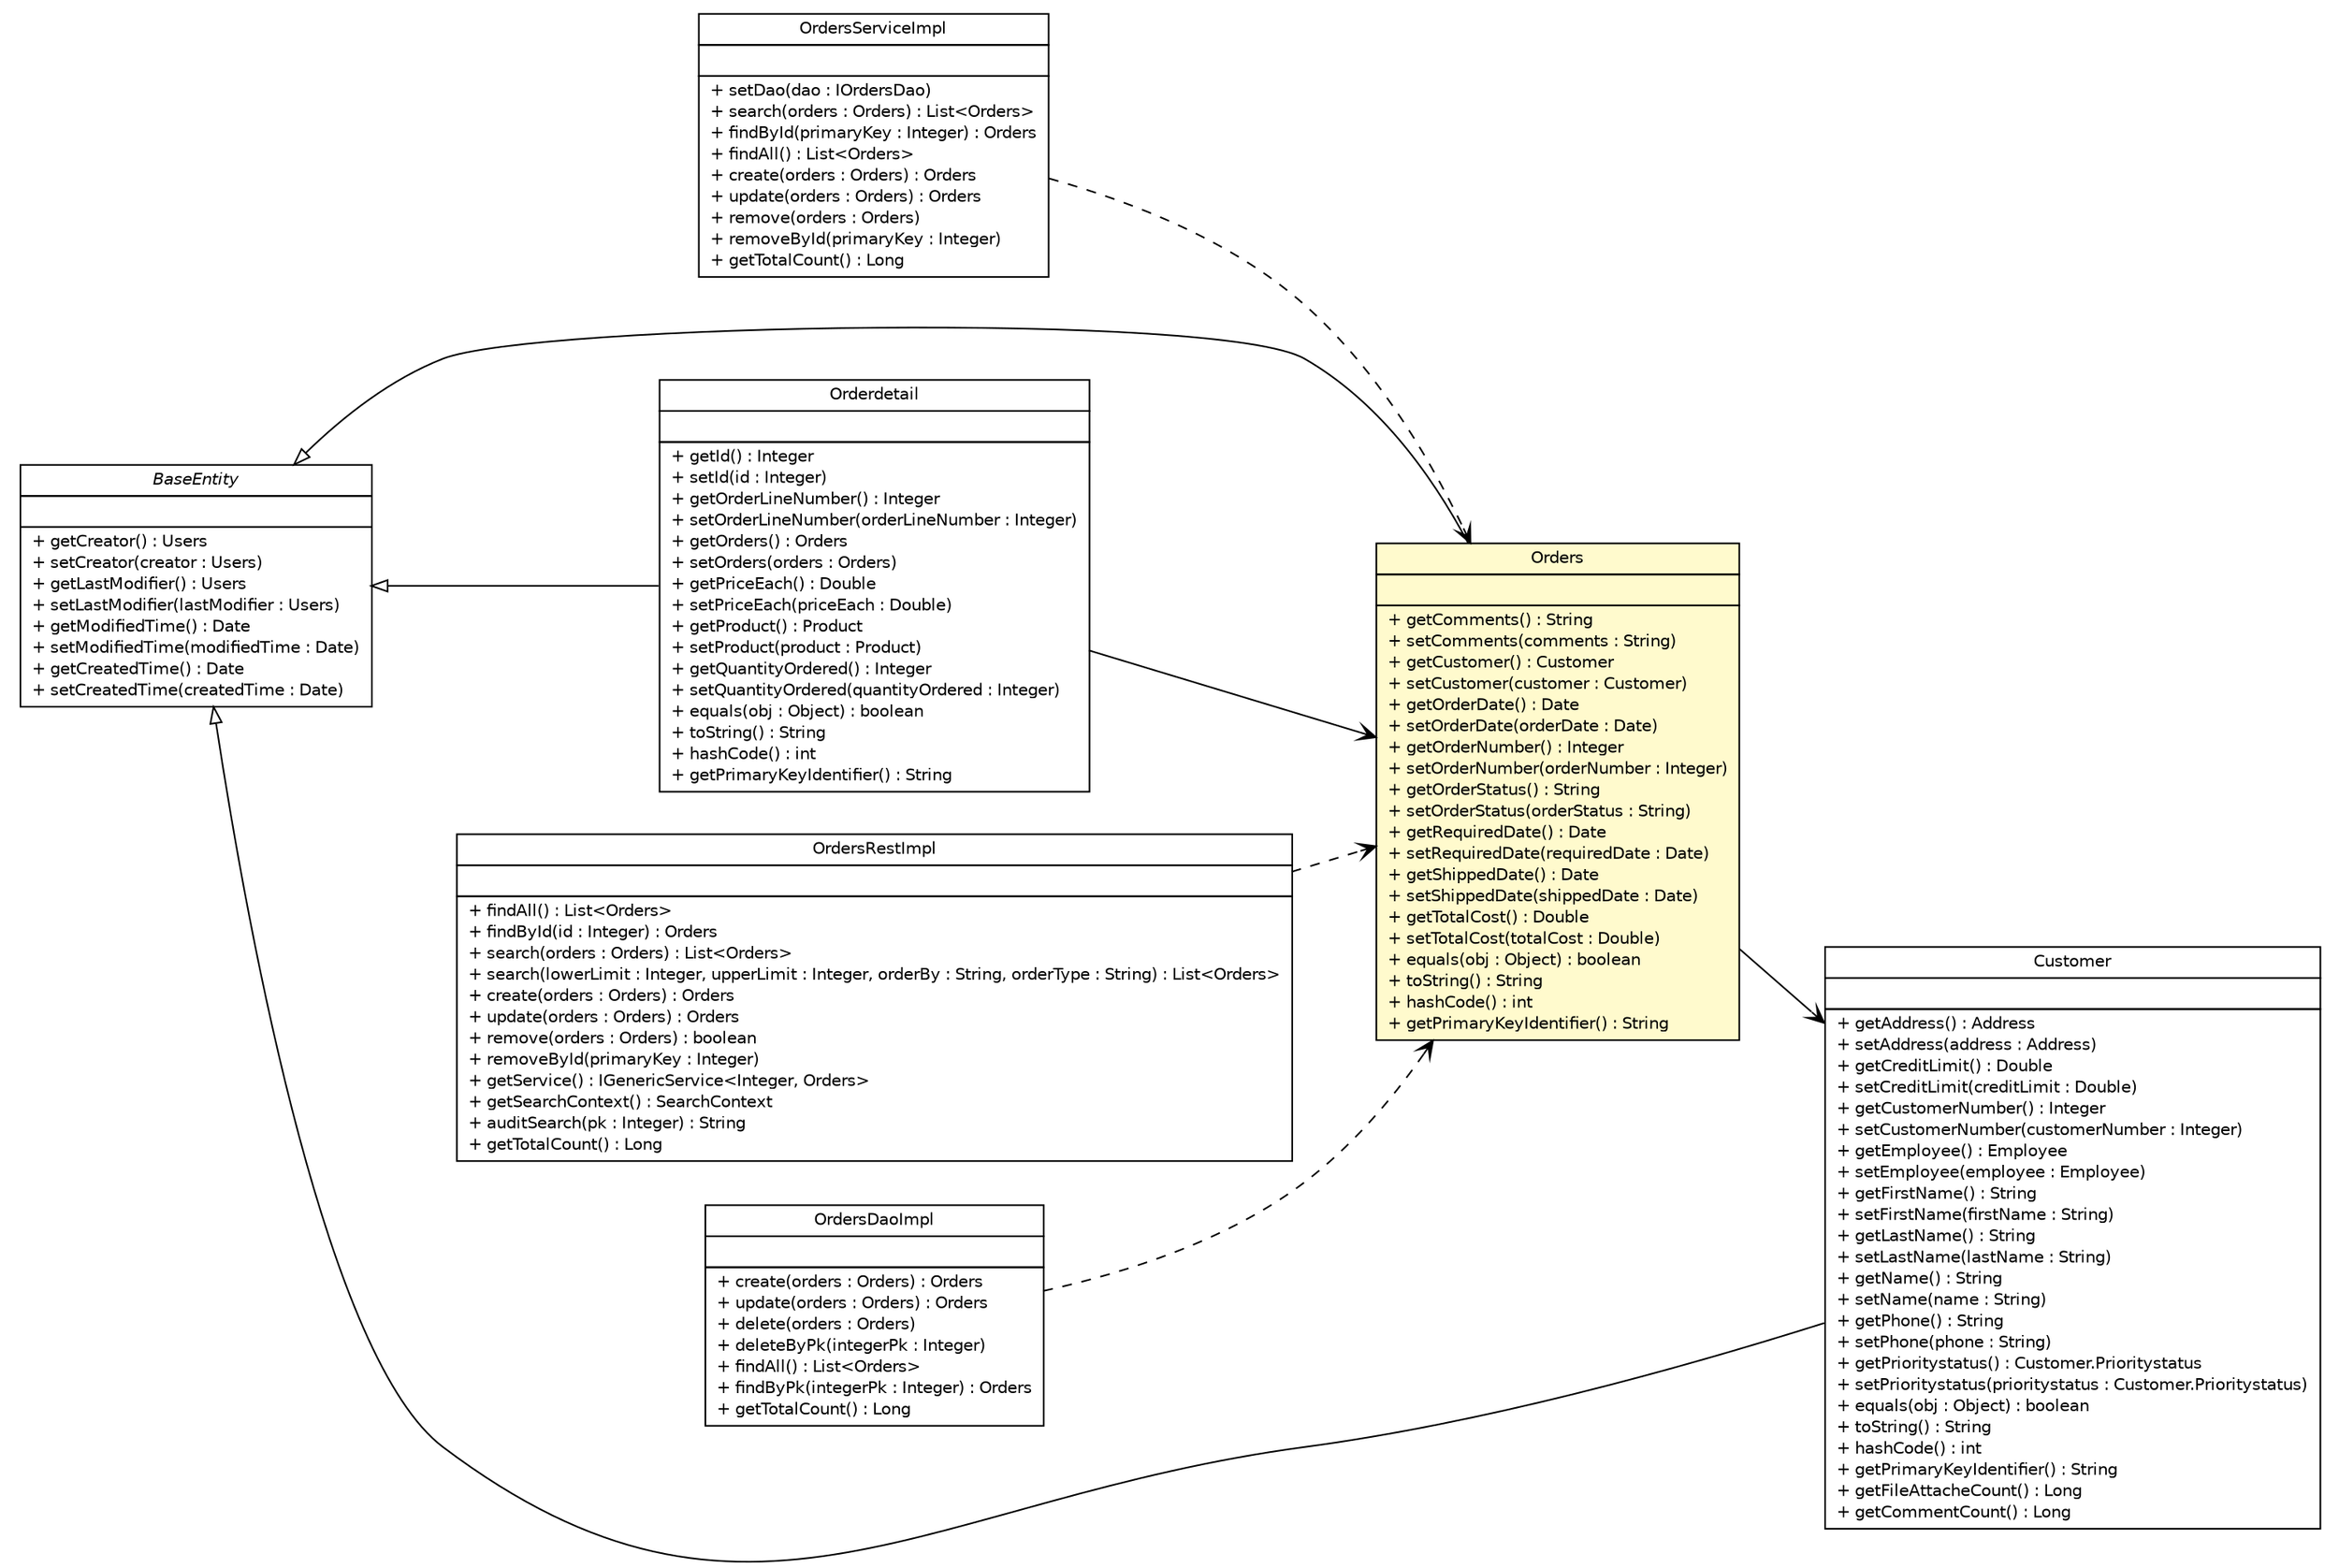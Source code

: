 #!/usr/local/bin/dot
#
# Class diagram 
# Generated by UMLGraph version 5.1 (http://www.umlgraph.org/)
#

digraph G {
	edge [fontname="Helvetica",fontsize=10,labelfontname="Helvetica",labelfontsize=10];
	node [fontname="Helvetica",fontsize=10,shape=plaintext];
	nodesep=0.25;
	ranksep=0.5;
	rankdir=LR;
	// com.inn.headstartdemo.service.impl.OrdersServiceImpl
	c47282 [label=<<table title="com.inn.headstartdemo.service.impl.OrdersServiceImpl" border="0" cellborder="1" cellspacing="0" cellpadding="2" port="p" href="../service/impl/OrdersServiceImpl.html">
		<tr><td><table border="0" cellspacing="0" cellpadding="1">
<tr><td align="center" balign="center"> OrdersServiceImpl </td></tr>
		</table></td></tr>
		<tr><td><table border="0" cellspacing="0" cellpadding="1">
<tr><td align="left" balign="left">  </td></tr>
		</table></td></tr>
		<tr><td><table border="0" cellspacing="0" cellpadding="1">
<tr><td align="left" balign="left"> + setDao(dao : IOrdersDao) </td></tr>
<tr><td align="left" balign="left"> + search(orders : Orders) : List&lt;Orders&gt; </td></tr>
<tr><td align="left" balign="left"> + findById(primaryKey : Integer) : Orders </td></tr>
<tr><td align="left" balign="left"> + findAll() : List&lt;Orders&gt; </td></tr>
<tr><td align="left" balign="left"> + create(orders : Orders) : Orders </td></tr>
<tr><td align="left" balign="left"> + update(orders : Orders) : Orders </td></tr>
<tr><td align="left" balign="left"> + remove(orders : Orders) </td></tr>
<tr><td align="left" balign="left"> + removeById(primaryKey : Integer) </td></tr>
<tr><td align="left" balign="left"> + getTotalCount() : Long </td></tr>
		</table></td></tr>
		</table>>, fontname="Helvetica", fontcolor="black", fontsize=10.0];
	// com.inn.headstartdemo.rest.impl.OrdersRestImpl
	c47322 [label=<<table title="com.inn.headstartdemo.rest.impl.OrdersRestImpl" border="0" cellborder="1" cellspacing="0" cellpadding="2" port="p" href="../rest/impl/OrdersRestImpl.html">
		<tr><td><table border="0" cellspacing="0" cellpadding="1">
<tr><td align="center" balign="center"> OrdersRestImpl </td></tr>
		</table></td></tr>
		<tr><td><table border="0" cellspacing="0" cellpadding="1">
<tr><td align="left" balign="left">  </td></tr>
		</table></td></tr>
		<tr><td><table border="0" cellspacing="0" cellpadding="1">
<tr><td align="left" balign="left"> + findAll() : List&lt;Orders&gt; </td></tr>
<tr><td align="left" balign="left"> + findById(id : Integer) : Orders </td></tr>
<tr><td align="left" balign="left"> + search(orders : Orders) : List&lt;Orders&gt; </td></tr>
<tr><td align="left" balign="left"> + search(lowerLimit : Integer, upperLimit : Integer, orderBy : String, orderType : String) : List&lt;Orders&gt; </td></tr>
<tr><td align="left" balign="left"> + create(orders : Orders) : Orders </td></tr>
<tr><td align="left" balign="left"> + update(orders : Orders) : Orders </td></tr>
<tr><td align="left" balign="left"> + remove(orders : Orders) : boolean </td></tr>
<tr><td align="left" balign="left"> + removeById(primaryKey : Integer) </td></tr>
<tr><td align="left" balign="left"> + getService() : IGenericService&lt;Integer, Orders&gt; </td></tr>
<tr><td align="left" balign="left"> + getSearchContext() : SearchContext </td></tr>
<tr><td align="left" balign="left"> + auditSearch(pk : Integer) : String </td></tr>
<tr><td align="left" balign="left"> + getTotalCount() : Long </td></tr>
		</table></td></tr>
		</table>>, fontname="Helvetica", fontcolor="black", fontsize=10.0];
	// com.inn.headstartdemo.model.Orders
	c47352 [label=<<table title="com.inn.headstartdemo.model.Orders" border="0" cellborder="1" cellspacing="0" cellpadding="2" port="p" bgcolor="lemonChiffon" href="./Orders.html">
		<tr><td><table border="0" cellspacing="0" cellpadding="1">
<tr><td align="center" balign="center"> Orders </td></tr>
		</table></td></tr>
		<tr><td><table border="0" cellspacing="0" cellpadding="1">
<tr><td align="left" balign="left">  </td></tr>
		</table></td></tr>
		<tr><td><table border="0" cellspacing="0" cellpadding="1">
<tr><td align="left" balign="left"> + getComments() : String </td></tr>
<tr><td align="left" balign="left"> + setComments(comments : String) </td></tr>
<tr><td align="left" balign="left"> + getCustomer() : Customer </td></tr>
<tr><td align="left" balign="left"> + setCustomer(customer : Customer) </td></tr>
<tr><td align="left" balign="left"> + getOrderDate() : Date </td></tr>
<tr><td align="left" balign="left"> + setOrderDate(orderDate : Date) </td></tr>
<tr><td align="left" balign="left"> + getOrderNumber() : Integer </td></tr>
<tr><td align="left" balign="left"> + setOrderNumber(orderNumber : Integer) </td></tr>
<tr><td align="left" balign="left"> + getOrderStatus() : String </td></tr>
<tr><td align="left" balign="left"> + setOrderStatus(orderStatus : String) </td></tr>
<tr><td align="left" balign="left"> + getRequiredDate() : Date </td></tr>
<tr><td align="left" balign="left"> + setRequiredDate(requiredDate : Date) </td></tr>
<tr><td align="left" balign="left"> + getShippedDate() : Date </td></tr>
<tr><td align="left" balign="left"> + setShippedDate(shippedDate : Date) </td></tr>
<tr><td align="left" balign="left"> + getTotalCost() : Double </td></tr>
<tr><td align="left" balign="left"> + setTotalCost(totalCost : Double) </td></tr>
<tr><td align="left" balign="left"> + equals(obj : Object) : boolean </td></tr>
<tr><td align="left" balign="left"> + toString() : String </td></tr>
<tr><td align="left" balign="left"> + hashCode() : int </td></tr>
<tr><td align="left" balign="left"> + getPrimaryKeyIdentifier() : String </td></tr>
		</table></td></tr>
		</table>>, fontname="Helvetica", fontcolor="black", fontsize=10.0];
	// com.inn.headstartdemo.model.Orderdetail
	c47355 [label=<<table title="com.inn.headstartdemo.model.Orderdetail" border="0" cellborder="1" cellspacing="0" cellpadding="2" port="p" href="./Orderdetail.html">
		<tr><td><table border="0" cellspacing="0" cellpadding="1">
<tr><td align="center" balign="center"> Orderdetail </td></tr>
		</table></td></tr>
		<tr><td><table border="0" cellspacing="0" cellpadding="1">
<tr><td align="left" balign="left">  </td></tr>
		</table></td></tr>
		<tr><td><table border="0" cellspacing="0" cellpadding="1">
<tr><td align="left" balign="left"> + getId() : Integer </td></tr>
<tr><td align="left" balign="left"> + setId(id : Integer) </td></tr>
<tr><td align="left" balign="left"> + getOrderLineNumber() : Integer </td></tr>
<tr><td align="left" balign="left"> + setOrderLineNumber(orderLineNumber : Integer) </td></tr>
<tr><td align="left" balign="left"> + getOrders() : Orders </td></tr>
<tr><td align="left" balign="left"> + setOrders(orders : Orders) </td></tr>
<tr><td align="left" balign="left"> + getPriceEach() : Double </td></tr>
<tr><td align="left" balign="left"> + setPriceEach(priceEach : Double) </td></tr>
<tr><td align="left" balign="left"> + getProduct() : Product </td></tr>
<tr><td align="left" balign="left"> + setProduct(product : Product) </td></tr>
<tr><td align="left" balign="left"> + getQuantityOrdered() : Integer </td></tr>
<tr><td align="left" balign="left"> + setQuantityOrdered(quantityOrdered : Integer) </td></tr>
<tr><td align="left" balign="left"> + equals(obj : Object) : boolean </td></tr>
<tr><td align="left" balign="left"> + toString() : String </td></tr>
<tr><td align="left" balign="left"> + hashCode() : int </td></tr>
<tr><td align="left" balign="left"> + getPrimaryKeyIdentifier() : String </td></tr>
		</table></td></tr>
		</table>>, fontname="Helvetica", fontcolor="black", fontsize=10.0];
	// com.inn.headstartdemo.model.Customer
	c47369 [label=<<table title="com.inn.headstartdemo.model.Customer" border="0" cellborder="1" cellspacing="0" cellpadding="2" port="p" href="./Customer.html">
		<tr><td><table border="0" cellspacing="0" cellpadding="1">
<tr><td align="center" balign="center"> Customer </td></tr>
		</table></td></tr>
		<tr><td><table border="0" cellspacing="0" cellpadding="1">
<tr><td align="left" balign="left">  </td></tr>
		</table></td></tr>
		<tr><td><table border="0" cellspacing="0" cellpadding="1">
<tr><td align="left" balign="left"> + getAddress() : Address </td></tr>
<tr><td align="left" balign="left"> + setAddress(address : Address) </td></tr>
<tr><td align="left" balign="left"> + getCreditLimit() : Double </td></tr>
<tr><td align="left" balign="left"> + setCreditLimit(creditLimit : Double) </td></tr>
<tr><td align="left" balign="left"> + getCustomerNumber() : Integer </td></tr>
<tr><td align="left" balign="left"> + setCustomerNumber(customerNumber : Integer) </td></tr>
<tr><td align="left" balign="left"> + getEmployee() : Employee </td></tr>
<tr><td align="left" balign="left"> + setEmployee(employee : Employee) </td></tr>
<tr><td align="left" balign="left"> + getFirstName() : String </td></tr>
<tr><td align="left" balign="left"> + setFirstName(firstName : String) </td></tr>
<tr><td align="left" balign="left"> + getLastName() : String </td></tr>
<tr><td align="left" balign="left"> + setLastName(lastName : String) </td></tr>
<tr><td align="left" balign="left"> + getName() : String </td></tr>
<tr><td align="left" balign="left"> + setName(name : String) </td></tr>
<tr><td align="left" balign="left"> + getPhone() : String </td></tr>
<tr><td align="left" balign="left"> + setPhone(phone : String) </td></tr>
<tr><td align="left" balign="left"> + getPrioritystatus() : Customer.Prioritystatus </td></tr>
<tr><td align="left" balign="left"> + setPrioritystatus(prioritystatus : Customer.Prioritystatus) </td></tr>
<tr><td align="left" balign="left"> + equals(obj : Object) : boolean </td></tr>
<tr><td align="left" balign="left"> + toString() : String </td></tr>
<tr><td align="left" balign="left"> + hashCode() : int </td></tr>
<tr><td align="left" balign="left"> + getPrimaryKeyIdentifier() : String </td></tr>
<tr><td align="left" balign="left"> + getFileAttacheCount() : Long </td></tr>
<tr><td align="left" balign="left"> + getCommentCount() : Long </td></tr>
		</table></td></tr>
		</table>>, fontname="Helvetica", fontcolor="black", fontsize=10.0];
	// com.inn.headstartdemo.utils.BaseEntity
	c47387 [label=<<table title="com.inn.headstartdemo.utils.BaseEntity" border="0" cellborder="1" cellspacing="0" cellpadding="2" port="p" href="../utils/BaseEntity.html">
		<tr><td><table border="0" cellspacing="0" cellpadding="1">
<tr><td align="center" balign="center"><font face="Helvetica-Oblique"> BaseEntity </font></td></tr>
		</table></td></tr>
		<tr><td><table border="0" cellspacing="0" cellpadding="1">
<tr><td align="left" balign="left">  </td></tr>
		</table></td></tr>
		<tr><td><table border="0" cellspacing="0" cellpadding="1">
<tr><td align="left" balign="left"> + getCreator() : Users </td></tr>
<tr><td align="left" balign="left"> + setCreator(creator : Users) </td></tr>
<tr><td align="left" balign="left"> + getLastModifier() : Users </td></tr>
<tr><td align="left" balign="left"> + setLastModifier(lastModifier : Users) </td></tr>
<tr><td align="left" balign="left"> + getModifiedTime() : Date </td></tr>
<tr><td align="left" balign="left"> + setModifiedTime(modifiedTime : Date) </td></tr>
<tr><td align="left" balign="left"> + getCreatedTime() : Date </td></tr>
<tr><td align="left" balign="left"> + setCreatedTime(createdTime : Date) </td></tr>
		</table></td></tr>
		</table>>, fontname="Helvetica", fontcolor="black", fontsize=10.0];
	// com.inn.headstartdemo.dao.impl.OrdersDaoImpl
	c47437 [label=<<table title="com.inn.headstartdemo.dao.impl.OrdersDaoImpl" border="0" cellborder="1" cellspacing="0" cellpadding="2" port="p" href="../dao/impl/OrdersDaoImpl.html">
		<tr><td><table border="0" cellspacing="0" cellpadding="1">
<tr><td align="center" balign="center"> OrdersDaoImpl </td></tr>
		</table></td></tr>
		<tr><td><table border="0" cellspacing="0" cellpadding="1">
<tr><td align="left" balign="left">  </td></tr>
		</table></td></tr>
		<tr><td><table border="0" cellspacing="0" cellpadding="1">
<tr><td align="left" balign="left"> + create(orders : Orders) : Orders </td></tr>
<tr><td align="left" balign="left"> + update(orders : Orders) : Orders </td></tr>
<tr><td align="left" balign="left"> + delete(orders : Orders) </td></tr>
<tr><td align="left" balign="left"> + deleteByPk(integerPk : Integer) </td></tr>
<tr><td align="left" balign="left"> + findAll() : List&lt;Orders&gt; </td></tr>
<tr><td align="left" balign="left"> + findByPk(integerPk : Integer) : Orders </td></tr>
<tr><td align="left" balign="left"> + getTotalCount() : Long </td></tr>
		</table></td></tr>
		</table>>, fontname="Helvetica", fontcolor="black", fontsize=10.0];
	//com.inn.headstartdemo.model.Orders extends com.inn.headstartdemo.utils.BaseEntity
	c47387:p -> c47352:p [dir=back,arrowtail=empty];
	//com.inn.headstartdemo.model.Orderdetail extends com.inn.headstartdemo.utils.BaseEntity
	c47387:p -> c47355:p [dir=back,arrowtail=empty];
	//com.inn.headstartdemo.model.Customer extends com.inn.headstartdemo.utils.BaseEntity
	c47387:p -> c47369:p [dir=back,arrowtail=empty];
	// com.inn.headstartdemo.model.Orders NAVASSOC com.inn.headstartdemo.model.Customer
	c47352:p -> c47369:p [taillabel="", label="", headlabel="", fontname="Helvetica", fontcolor="black", fontsize=10.0, color="black", arrowhead=open];
	// com.inn.headstartdemo.model.Orderdetail NAVASSOC com.inn.headstartdemo.model.Orders
	c47355:p -> c47352:p [taillabel="", label="", headlabel="", fontname="Helvetica", fontcolor="black", fontsize=10.0, color="black", arrowhead=open];
	// com.inn.headstartdemo.service.impl.OrdersServiceImpl DEPEND com.inn.headstartdemo.model.Orders
	c47282:p -> c47352:p [taillabel="", label="", headlabel="", fontname="Helvetica", fontcolor="black", fontsize=10.0, color="black", arrowhead=open, style=dashed];
	// com.inn.headstartdemo.rest.impl.OrdersRestImpl DEPEND com.inn.headstartdemo.model.Orders
	c47322:p -> c47352:p [taillabel="", label="", headlabel="", fontname="Helvetica", fontcolor="black", fontsize=10.0, color="black", arrowhead=open, style=dashed];
	// com.inn.headstartdemo.dao.impl.OrdersDaoImpl DEPEND com.inn.headstartdemo.model.Orders
	c47437:p -> c47352:p [taillabel="", label="", headlabel="", fontname="Helvetica", fontcolor="black", fontsize=10.0, color="black", arrowhead=open, style=dashed];
}

